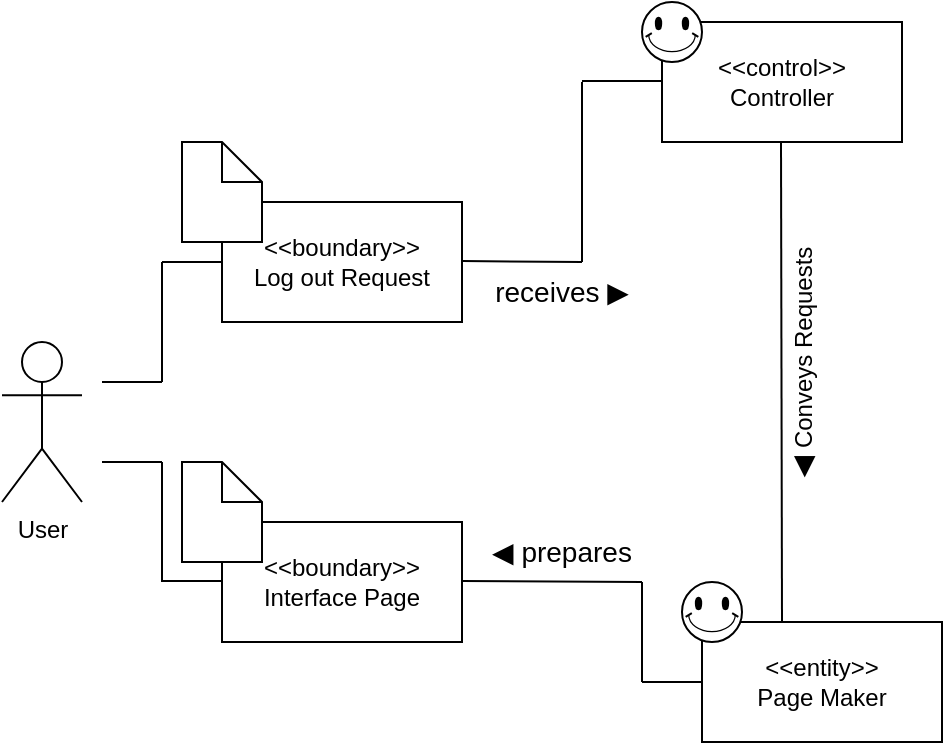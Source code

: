 <mxfile version="14.6.6" type="github"><diagram id="HoTr5ukgKLSBnxpNkRJz" name="Page-1"><mxGraphModel dx="946" dy="645" grid="1" gridSize="10" guides="1" tooltips="1" connect="1" arrows="1" fold="1" page="1" pageScale="1" pageWidth="827" pageHeight="1169" math="0" shadow="0"><root><mxCell id="0"/><mxCell id="1" parent="0"/><mxCell id="VPE7s0e-ZKn2-pGPaH0r-1" value="User&lt;br&gt;" style="shape=umlActor;verticalLabelPosition=bottom;verticalAlign=top;html=1;outlineConnect=0;" vertex="1" parent="1"><mxGeometry x="70" y="390" width="40" height="80" as="geometry"/></mxCell><mxCell id="VPE7s0e-ZKn2-pGPaH0r-9" value="&amp;lt;&amp;lt;boundary&amp;gt;&amp;gt;&lt;br style=&quot;padding: 0px ; margin: 0px&quot;&gt;Log out Request" style="rounded=0;whiteSpace=wrap;html=1;" vertex="1" parent="1"><mxGeometry x="180" y="320" width="120" height="60" as="geometry"/></mxCell><mxCell id="VPE7s0e-ZKn2-pGPaH0r-13" value="" style="endArrow=none;html=1;" edge="1" parent="1"><mxGeometry width="50" height="50" relative="1" as="geometry"><mxPoint x="120" y="410" as="sourcePoint"/><mxPoint x="150" y="410" as="targetPoint"/></mxGeometry></mxCell><mxCell id="VPE7s0e-ZKn2-pGPaH0r-14" value="" style="endArrow=none;html=1;" edge="1" parent="1"><mxGeometry width="50" height="50" relative="1" as="geometry"><mxPoint x="150" y="350" as="sourcePoint"/><mxPoint x="180" y="350" as="targetPoint"/></mxGeometry></mxCell><mxCell id="VPE7s0e-ZKn2-pGPaH0r-15" value="&amp;lt;&amp;lt;boundary&amp;gt;&amp;gt;&lt;br style=&quot;padding: 0px ; margin: 0px&quot;&gt;Interface Page" style="rounded=0;whiteSpace=wrap;html=1;" vertex="1" parent="1"><mxGeometry x="180" y="480" width="120" height="60" as="geometry"/></mxCell><mxCell id="VPE7s0e-ZKn2-pGPaH0r-16" value="" style="endArrow=none;html=1;" edge="1" parent="1"><mxGeometry width="50" height="50" relative="1" as="geometry"><mxPoint x="120" y="450" as="sourcePoint"/><mxPoint x="150" y="450" as="targetPoint"/></mxGeometry></mxCell><mxCell id="VPE7s0e-ZKn2-pGPaH0r-17" value="" style="endArrow=none;html=1;" edge="1" parent="1"><mxGeometry width="50" height="50" relative="1" as="geometry"><mxPoint x="150" y="510" as="sourcePoint"/><mxPoint x="150" y="450" as="targetPoint"/></mxGeometry></mxCell><mxCell id="VPE7s0e-ZKn2-pGPaH0r-18" value="" style="endArrow=none;html=1;" edge="1" parent="1"><mxGeometry width="50" height="50" relative="1" as="geometry"><mxPoint x="150" y="509.5" as="sourcePoint"/><mxPoint x="180" y="509.5" as="targetPoint"/></mxGeometry></mxCell><mxCell id="VPE7s0e-ZKn2-pGPaH0r-19" value="" style="endArrow=none;html=1;" edge="1" parent="1"><mxGeometry width="50" height="50" relative="1" as="geometry"><mxPoint x="150" y="410" as="sourcePoint"/><mxPoint x="150" y="350" as="targetPoint"/></mxGeometry></mxCell><mxCell id="VPE7s0e-ZKn2-pGPaH0r-20" value="" style="endArrow=none;html=1;" edge="1" parent="1"><mxGeometry width="50" height="50" relative="1" as="geometry"><mxPoint x="300" y="349.5" as="sourcePoint"/><mxPoint x="360" y="350" as="targetPoint"/></mxGeometry></mxCell><mxCell id="VPE7s0e-ZKn2-pGPaH0r-21" value="&amp;lt;&amp;lt;control&amp;gt;&amp;gt;&lt;br&gt;Controller" style="rounded=0;whiteSpace=wrap;html=1;" vertex="1" parent="1"><mxGeometry x="400" y="230" width="120" height="60" as="geometry"/></mxCell><mxCell id="VPE7s0e-ZKn2-pGPaH0r-23" value="" style="endArrow=none;html=1;" edge="1" parent="1"><mxGeometry width="50" height="50" relative="1" as="geometry"><mxPoint x="360" y="350" as="sourcePoint"/><mxPoint x="360" y="260" as="targetPoint"/></mxGeometry></mxCell><mxCell id="VPE7s0e-ZKn2-pGPaH0r-24" value="" style="endArrow=none;html=1;" edge="1" parent="1"><mxGeometry width="50" height="50" relative="1" as="geometry"><mxPoint x="360" y="259.5" as="sourcePoint"/><mxPoint x="400" y="259.5" as="targetPoint"/></mxGeometry></mxCell><mxCell id="VPE7s0e-ZKn2-pGPaH0r-25" value="&lt;font style=&quot;font-size: 14px&quot;&gt;receives ▶&lt;/font&gt;" style="text;html=1;strokeColor=none;fillColor=none;align=center;verticalAlign=middle;whiteSpace=wrap;rounded=0;" vertex="1" parent="1"><mxGeometry x="310" y="350" width="80" height="30" as="geometry"/></mxCell><mxCell id="VPE7s0e-ZKn2-pGPaH0r-26" value="" style="endArrow=none;html=1;" edge="1" parent="1"><mxGeometry width="50" height="50" relative="1" as="geometry"><mxPoint x="300" y="509.5" as="sourcePoint"/><mxPoint x="390" y="510" as="targetPoint"/></mxGeometry></mxCell><mxCell id="VPE7s0e-ZKn2-pGPaH0r-27" value="" style="endArrow=none;html=1;" edge="1" parent="1"><mxGeometry width="50" height="50" relative="1" as="geometry"><mxPoint x="390" y="560" as="sourcePoint"/><mxPoint x="390" y="510" as="targetPoint"/></mxGeometry></mxCell><mxCell id="VPE7s0e-ZKn2-pGPaH0r-28" value="" style="endArrow=none;html=1;" edge="1" parent="1"><mxGeometry width="50" height="50" relative="1" as="geometry"><mxPoint x="390" y="560" as="sourcePoint"/><mxPoint x="420" y="560" as="targetPoint"/></mxGeometry></mxCell><mxCell id="VPE7s0e-ZKn2-pGPaH0r-29" value="&lt;span style=&quot;font-family: , &amp;#34;consolas&amp;#34; , &amp;#34;liberation mono&amp;#34; , &amp;#34;menlo&amp;#34; , monospace&quot;&gt;&lt;font style=&quot;font-size: 14px&quot;&gt;◀ prepares&lt;/font&gt;&lt;/span&gt;" style="text;html=1;strokeColor=none;fillColor=none;align=center;verticalAlign=middle;whiteSpace=wrap;rounded=0;" vertex="1" parent="1"><mxGeometry x="310" y="480" width="80" height="30" as="geometry"/></mxCell><mxCell id="VPE7s0e-ZKn2-pGPaH0r-30" value="&amp;lt;&amp;lt;entity&amp;gt;&amp;gt;&lt;br&gt;Page Maker" style="rounded=0;whiteSpace=wrap;html=1;" vertex="1" parent="1"><mxGeometry x="420" y="530" width="120" height="60" as="geometry"/></mxCell><mxCell id="VPE7s0e-ZKn2-pGPaH0r-31" value="" style="endArrow=none;html=1;" edge="1" parent="1"><mxGeometry width="50" height="50" relative="1" as="geometry"><mxPoint x="460" y="530" as="sourcePoint"/><mxPoint x="459.5" y="290" as="targetPoint"/></mxGeometry></mxCell><mxCell id="VPE7s0e-ZKn2-pGPaH0r-32" value="&lt;span style=&quot;font-size: 14px&quot;&gt;◀&amp;nbsp;&lt;/span&gt;Conveys Requests" style="text;html=1;strokeColor=none;fillColor=none;align=center;verticalAlign=middle;whiteSpace=wrap;rounded=0;rotation=-90;" vertex="1" parent="1"><mxGeometry x="390" y="390" width="160" height="20" as="geometry"/></mxCell><mxCell id="VPE7s0e-ZKn2-pGPaH0r-33" value="" style="verticalLabelPosition=bottom;verticalAlign=top;html=1;shape=mxgraph.basic.smiley" vertex="1" parent="1"><mxGeometry x="390" y="220" width="30" height="30" as="geometry"/></mxCell><mxCell id="VPE7s0e-ZKn2-pGPaH0r-34" value="" style="verticalLabelPosition=bottom;verticalAlign=top;html=1;shape=mxgraph.basic.smiley" vertex="1" parent="1"><mxGeometry x="410" y="510" width="30" height="30" as="geometry"/></mxCell><mxCell id="VPE7s0e-ZKn2-pGPaH0r-37" value="" style="shape=note;size=20;whiteSpace=wrap;html=1;" vertex="1" parent="1"><mxGeometry x="160" y="290" width="40" height="50" as="geometry"/></mxCell><mxCell id="VPE7s0e-ZKn2-pGPaH0r-38" value="" style="shape=note;size=20;whiteSpace=wrap;html=1;" vertex="1" parent="1"><mxGeometry x="160" y="450" width="40" height="50" as="geometry"/></mxCell></root></mxGraphModel></diagram></mxfile>